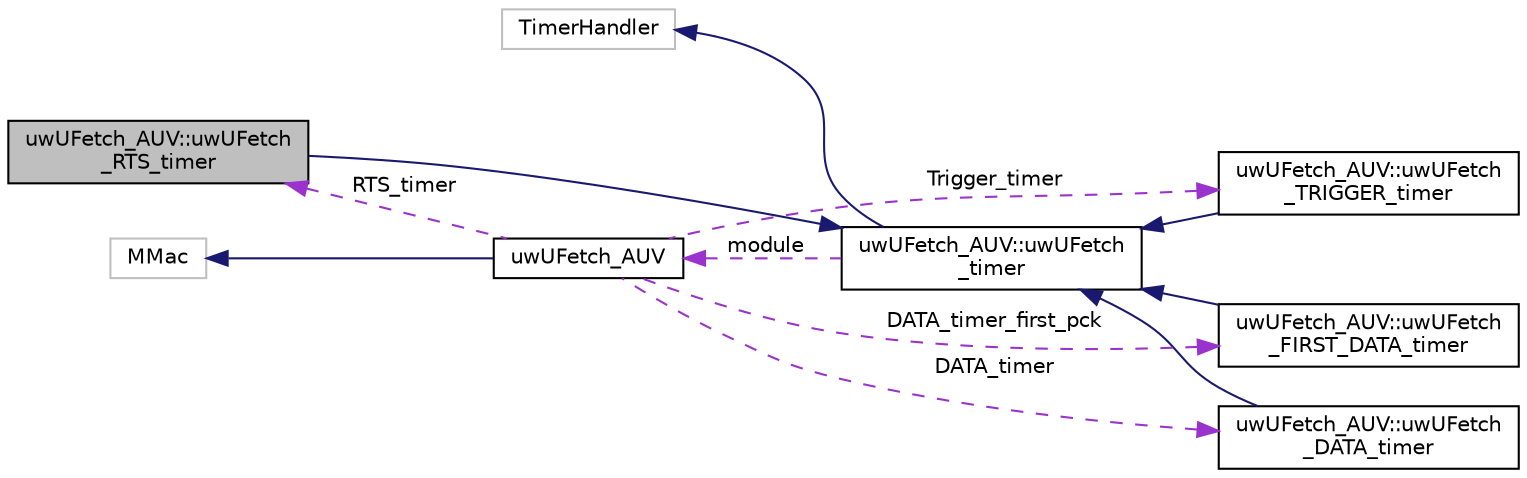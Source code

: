 digraph "uwUFetch_AUV::uwUFetch_RTS_timer"
{
 // LATEX_PDF_SIZE
  edge [fontname="Helvetica",fontsize="10",labelfontname="Helvetica",labelfontsize="10"];
  node [fontname="Helvetica",fontsize="10",shape=record];
  rankdir="LR";
  Node1 [label="uwUFetch_AUV::uwUFetch\l_RTS_timer",height=0.2,width=0.4,color="black", fillcolor="grey75", style="filled", fontcolor="black",tooltip="Class inherited the method and variable of uwUFetch_timer that handle the timer of RTS packets."];
  Node2 -> Node1 [dir="back",color="midnightblue",fontsize="10",style="solid",fontname="Helvetica"];
  Node2 [label="uwUFetch_AUV::uwUFetch\l_timer",height=0.2,width=0.4,color="black", fillcolor="white", style="filled",URL="$classuwUFetch__AUV_1_1uwUFetch__timer.html",tooltip="Class that handle the timers of AUV node."];
  Node3 -> Node2 [dir="back",color="midnightblue",fontsize="10",style="solid",fontname="Helvetica"];
  Node3 [label="TimerHandler",height=0.2,width=0.4,color="grey75", fillcolor="white", style="filled",tooltip=" "];
  Node4 -> Node2 [dir="back",color="darkorchid3",fontsize="10",style="dashed",label=" module" ,fontname="Helvetica"];
  Node4 [label="uwUFetch_AUV",height=0.2,width=0.4,color="black", fillcolor="white", style="filled",URL="$classuwUFetch__AUV.html",tooltip="Class that represent the UFetch mac layer for AUV node."];
  Node5 -> Node4 [dir="back",color="midnightblue",fontsize="10",style="solid",fontname="Helvetica"];
  Node5 [label="MMac",height=0.2,width=0.4,color="grey75", fillcolor="white", style="filled",tooltip=" "];
  Node6 -> Node4 [dir="back",color="darkorchid3",fontsize="10",style="dashed",label=" DATA_timer_first_pck" ,fontname="Helvetica"];
  Node6 [label="uwUFetch_AUV::uwUFetch\l_FIRST_DATA_timer",height=0.2,width=0.4,color="black", fillcolor="white", style="filled",URL="$classuwUFetch__AUV_1_1uwUFetch__FIRST__DATA__timer.html",tooltip="Class inherited the method and variable of uwUFetch_timer that handle the timer of DATA packets."];
  Node2 -> Node6 [dir="back",color="midnightblue",fontsize="10",style="solid",fontname="Helvetica"];
  Node1 -> Node4 [dir="back",color="darkorchid3",fontsize="10",style="dashed",label=" RTS_timer" ,fontname="Helvetica"];
  Node7 -> Node4 [dir="back",color="darkorchid3",fontsize="10",style="dashed",label=" DATA_timer" ,fontname="Helvetica"];
  Node7 [label="uwUFetch_AUV::uwUFetch\l_DATA_timer",height=0.2,width=0.4,color="black", fillcolor="white", style="filled",URL="$classuwUFetch__AUV_1_1uwUFetch__DATA__timer.html",tooltip="Class inherited the method and variable of uwUFetch_timer that handle the timer of DATA packets."];
  Node2 -> Node7 [dir="back",color="midnightblue",fontsize="10",style="solid",fontname="Helvetica"];
  Node8 -> Node4 [dir="back",color="darkorchid3",fontsize="10",style="dashed",label=" Trigger_timer" ,fontname="Helvetica"];
  Node8 [label="uwUFetch_AUV::uwUFetch\l_TRIGGER_timer",height=0.2,width=0.4,color="black", fillcolor="white", style="filled",URL="$classuwUFetch__AUV_1_1uwUFetch__TRIGGER__timer.html",tooltip="Class inherited the method and variable of uwUFetch_timer that handle the timer of TRIGGER packets."];
  Node2 -> Node8 [dir="back",color="midnightblue",fontsize="10",style="solid",fontname="Helvetica"];
}
